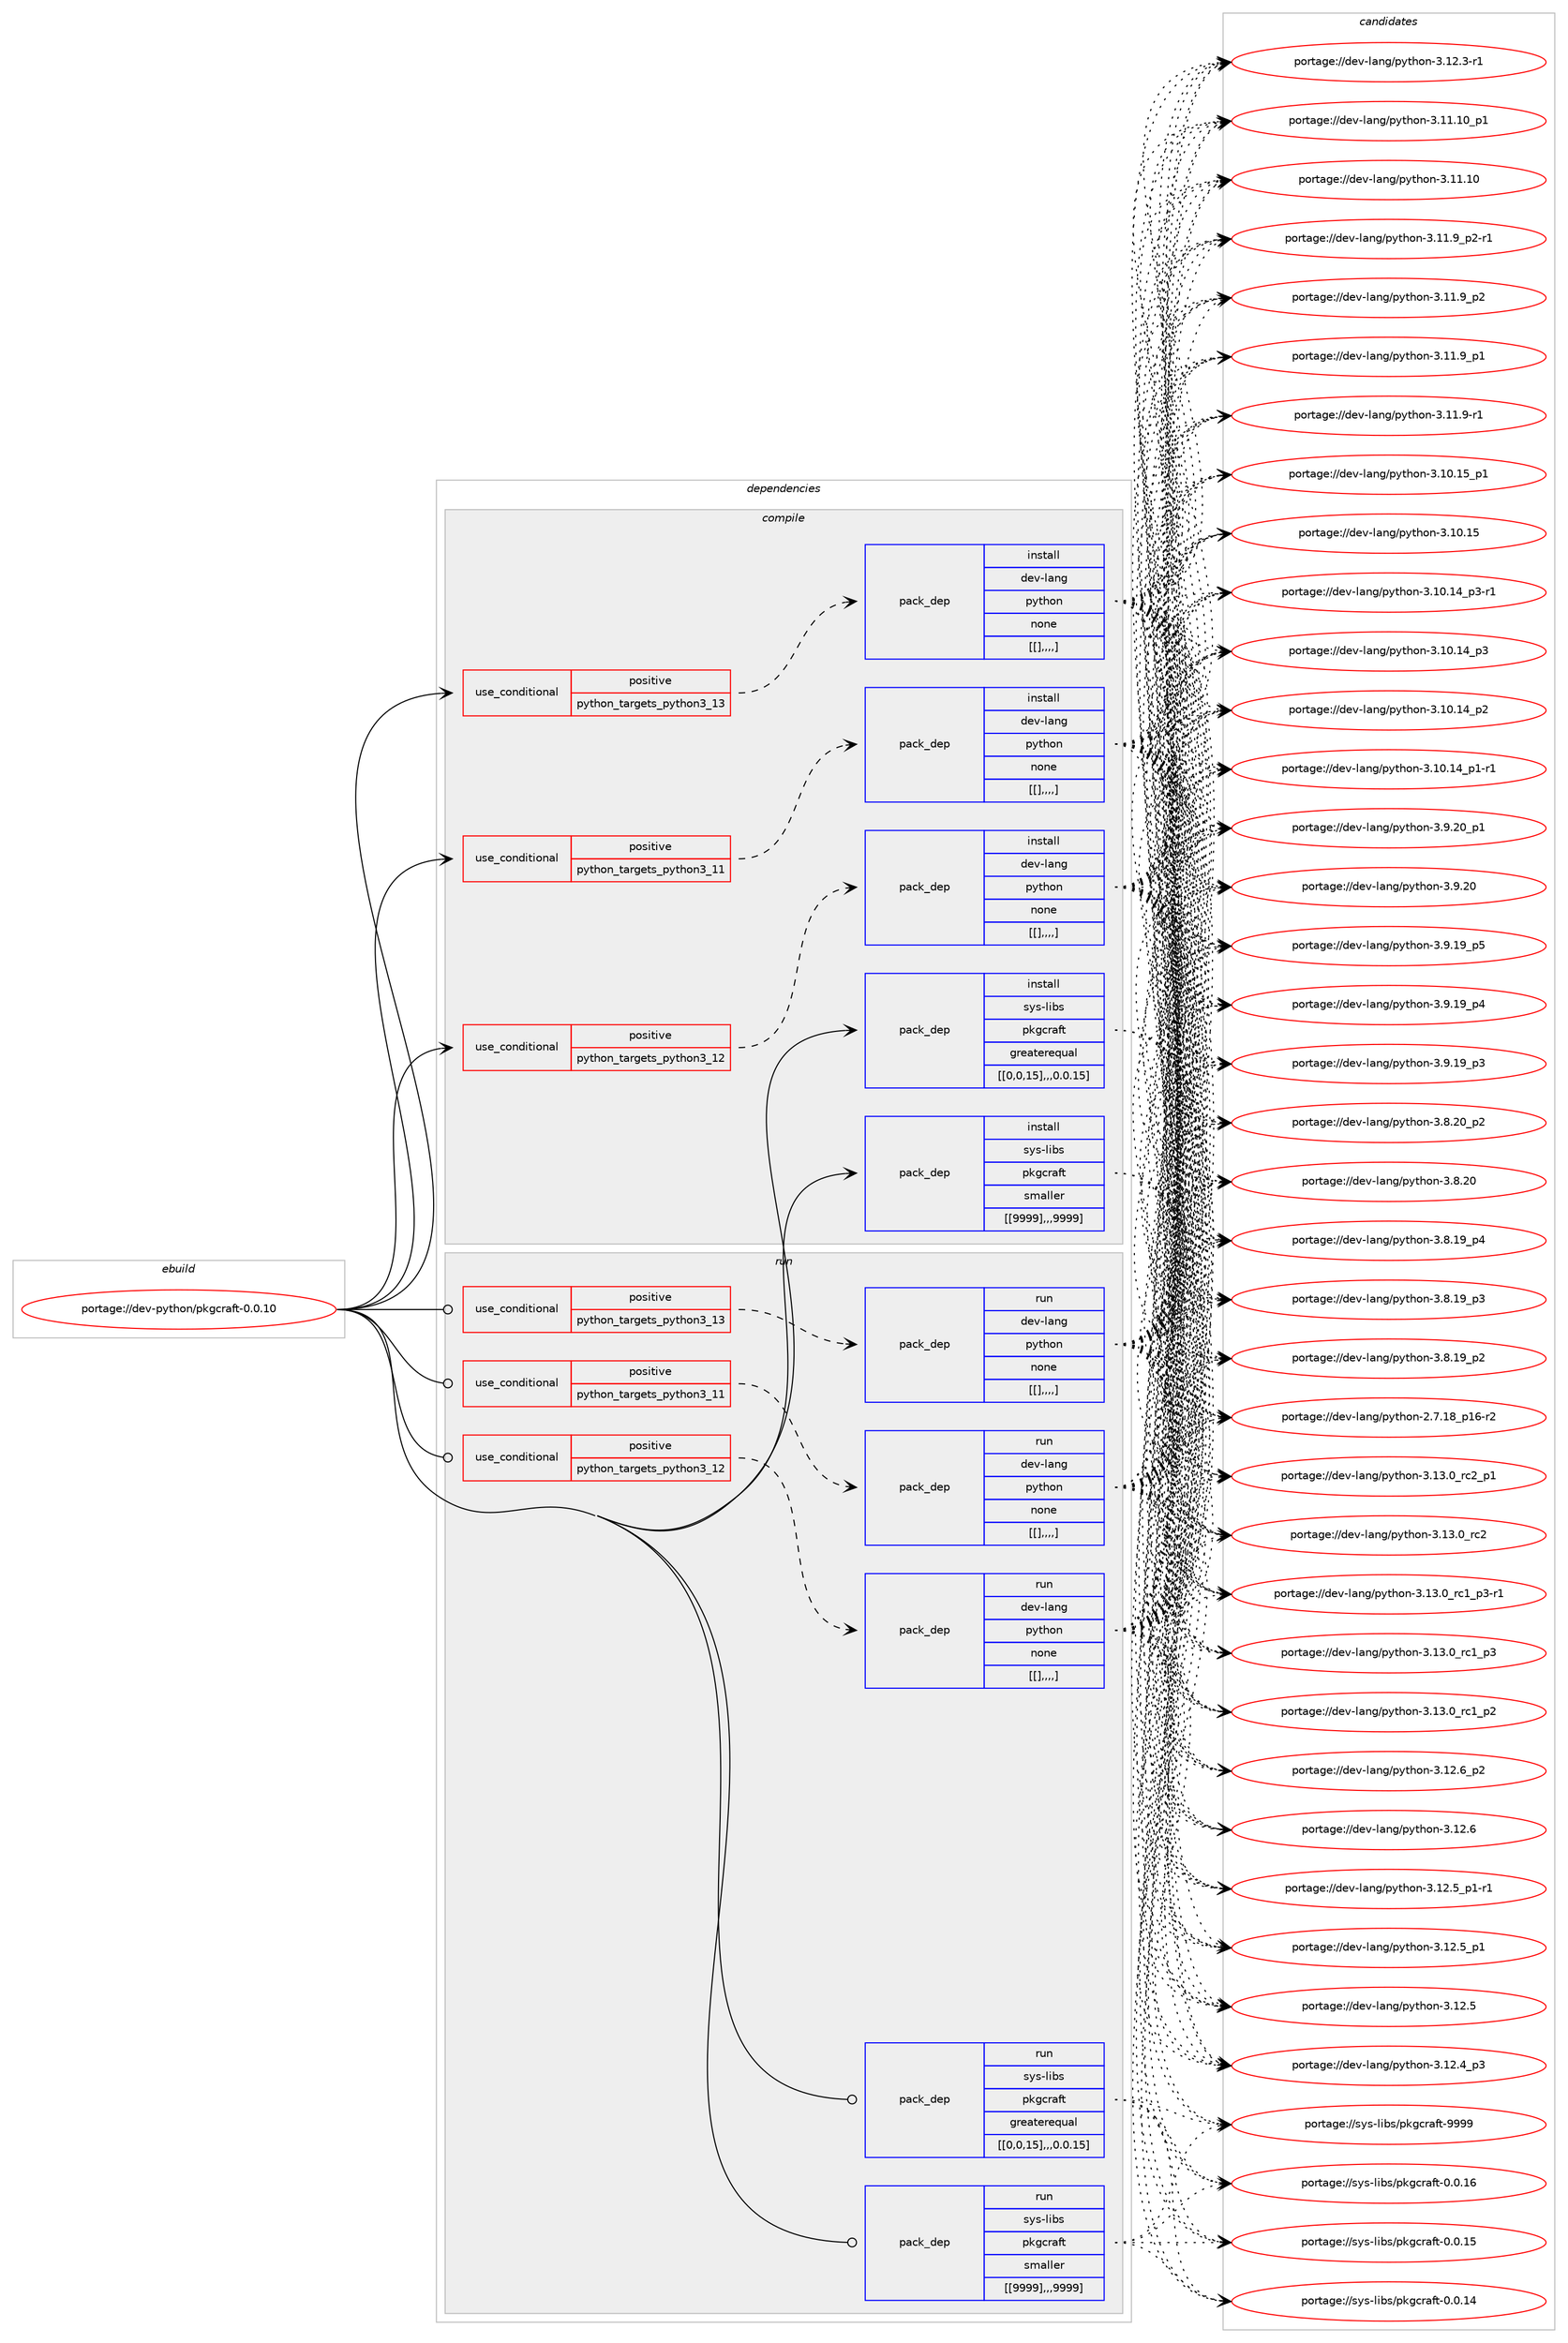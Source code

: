 digraph prolog {

# *************
# Graph options
# *************

newrank=true;
concentrate=true;
compound=true;
graph [rankdir=LR,fontname=Helvetica,fontsize=10,ranksep=1.5];#, ranksep=2.5, nodesep=0.2];
edge  [arrowhead=vee];
node  [fontname=Helvetica,fontsize=10];

# **********
# The ebuild
# **********

subgraph cluster_leftcol {
color=gray;
label=<<i>ebuild</i>>;
id [label="portage://dev-python/pkgcraft-0.0.10", color=red, width=4, href="../dev-python/pkgcraft-0.0.10.svg"];
}

# ****************
# The dependencies
# ****************

subgraph cluster_midcol {
color=gray;
label=<<i>dependencies</i>>;
subgraph cluster_compile {
fillcolor="#eeeeee";
style=filled;
label=<<i>compile</i>>;
subgraph cond37439 {
dependency156929 [label=<<TABLE BORDER="0" CELLBORDER="1" CELLSPACING="0" CELLPADDING="4"><TR><TD ROWSPAN="3" CELLPADDING="10">use_conditional</TD></TR><TR><TD>positive</TD></TR><TR><TD>python_targets_python3_11</TD></TR></TABLE>>, shape=none, color=red];
subgraph pack118273 {
dependency156930 [label=<<TABLE BORDER="0" CELLBORDER="1" CELLSPACING="0" CELLPADDING="4" WIDTH="220"><TR><TD ROWSPAN="6" CELLPADDING="30">pack_dep</TD></TR><TR><TD WIDTH="110">install</TD></TR><TR><TD>dev-lang</TD></TR><TR><TD>python</TD></TR><TR><TD>none</TD></TR><TR><TD>[[],,,,]</TD></TR></TABLE>>, shape=none, color=blue];
}
dependency156929:e -> dependency156930:w [weight=20,style="dashed",arrowhead="vee"];
}
id:e -> dependency156929:w [weight=20,style="solid",arrowhead="vee"];
subgraph cond37440 {
dependency156931 [label=<<TABLE BORDER="0" CELLBORDER="1" CELLSPACING="0" CELLPADDING="4"><TR><TD ROWSPAN="3" CELLPADDING="10">use_conditional</TD></TR><TR><TD>positive</TD></TR><TR><TD>python_targets_python3_12</TD></TR></TABLE>>, shape=none, color=red];
subgraph pack118274 {
dependency156932 [label=<<TABLE BORDER="0" CELLBORDER="1" CELLSPACING="0" CELLPADDING="4" WIDTH="220"><TR><TD ROWSPAN="6" CELLPADDING="30">pack_dep</TD></TR><TR><TD WIDTH="110">install</TD></TR><TR><TD>dev-lang</TD></TR><TR><TD>python</TD></TR><TR><TD>none</TD></TR><TR><TD>[[],,,,]</TD></TR></TABLE>>, shape=none, color=blue];
}
dependency156931:e -> dependency156932:w [weight=20,style="dashed",arrowhead="vee"];
}
id:e -> dependency156931:w [weight=20,style="solid",arrowhead="vee"];
subgraph cond37441 {
dependency156933 [label=<<TABLE BORDER="0" CELLBORDER="1" CELLSPACING="0" CELLPADDING="4"><TR><TD ROWSPAN="3" CELLPADDING="10">use_conditional</TD></TR><TR><TD>positive</TD></TR><TR><TD>python_targets_python3_13</TD></TR></TABLE>>, shape=none, color=red];
subgraph pack118275 {
dependency156934 [label=<<TABLE BORDER="0" CELLBORDER="1" CELLSPACING="0" CELLPADDING="4" WIDTH="220"><TR><TD ROWSPAN="6" CELLPADDING="30">pack_dep</TD></TR><TR><TD WIDTH="110">install</TD></TR><TR><TD>dev-lang</TD></TR><TR><TD>python</TD></TR><TR><TD>none</TD></TR><TR><TD>[[],,,,]</TD></TR></TABLE>>, shape=none, color=blue];
}
dependency156933:e -> dependency156934:w [weight=20,style="dashed",arrowhead="vee"];
}
id:e -> dependency156933:w [weight=20,style="solid",arrowhead="vee"];
subgraph pack118276 {
dependency156935 [label=<<TABLE BORDER="0" CELLBORDER="1" CELLSPACING="0" CELLPADDING="4" WIDTH="220"><TR><TD ROWSPAN="6" CELLPADDING="30">pack_dep</TD></TR><TR><TD WIDTH="110">install</TD></TR><TR><TD>sys-libs</TD></TR><TR><TD>pkgcraft</TD></TR><TR><TD>greaterequal</TD></TR><TR><TD>[[0,0,15],,,0.0.15]</TD></TR></TABLE>>, shape=none, color=blue];
}
id:e -> dependency156935:w [weight=20,style="solid",arrowhead="vee"];
subgraph pack118277 {
dependency156936 [label=<<TABLE BORDER="0" CELLBORDER="1" CELLSPACING="0" CELLPADDING="4" WIDTH="220"><TR><TD ROWSPAN="6" CELLPADDING="30">pack_dep</TD></TR><TR><TD WIDTH="110">install</TD></TR><TR><TD>sys-libs</TD></TR><TR><TD>pkgcraft</TD></TR><TR><TD>smaller</TD></TR><TR><TD>[[9999],,,9999]</TD></TR></TABLE>>, shape=none, color=blue];
}
id:e -> dependency156936:w [weight=20,style="solid",arrowhead="vee"];
}
subgraph cluster_compileandrun {
fillcolor="#eeeeee";
style=filled;
label=<<i>compile and run</i>>;
}
subgraph cluster_run {
fillcolor="#eeeeee";
style=filled;
label=<<i>run</i>>;
subgraph cond37442 {
dependency156937 [label=<<TABLE BORDER="0" CELLBORDER="1" CELLSPACING="0" CELLPADDING="4"><TR><TD ROWSPAN="3" CELLPADDING="10">use_conditional</TD></TR><TR><TD>positive</TD></TR><TR><TD>python_targets_python3_11</TD></TR></TABLE>>, shape=none, color=red];
subgraph pack118278 {
dependency156938 [label=<<TABLE BORDER="0" CELLBORDER="1" CELLSPACING="0" CELLPADDING="4" WIDTH="220"><TR><TD ROWSPAN="6" CELLPADDING="30">pack_dep</TD></TR><TR><TD WIDTH="110">run</TD></TR><TR><TD>dev-lang</TD></TR><TR><TD>python</TD></TR><TR><TD>none</TD></TR><TR><TD>[[],,,,]</TD></TR></TABLE>>, shape=none, color=blue];
}
dependency156937:e -> dependency156938:w [weight=20,style="dashed",arrowhead="vee"];
}
id:e -> dependency156937:w [weight=20,style="solid",arrowhead="odot"];
subgraph cond37443 {
dependency156939 [label=<<TABLE BORDER="0" CELLBORDER="1" CELLSPACING="0" CELLPADDING="4"><TR><TD ROWSPAN="3" CELLPADDING="10">use_conditional</TD></TR><TR><TD>positive</TD></TR><TR><TD>python_targets_python3_12</TD></TR></TABLE>>, shape=none, color=red];
subgraph pack118279 {
dependency156940 [label=<<TABLE BORDER="0" CELLBORDER="1" CELLSPACING="0" CELLPADDING="4" WIDTH="220"><TR><TD ROWSPAN="6" CELLPADDING="30">pack_dep</TD></TR><TR><TD WIDTH="110">run</TD></TR><TR><TD>dev-lang</TD></TR><TR><TD>python</TD></TR><TR><TD>none</TD></TR><TR><TD>[[],,,,]</TD></TR></TABLE>>, shape=none, color=blue];
}
dependency156939:e -> dependency156940:w [weight=20,style="dashed",arrowhead="vee"];
}
id:e -> dependency156939:w [weight=20,style="solid",arrowhead="odot"];
subgraph cond37444 {
dependency156941 [label=<<TABLE BORDER="0" CELLBORDER="1" CELLSPACING="0" CELLPADDING="4"><TR><TD ROWSPAN="3" CELLPADDING="10">use_conditional</TD></TR><TR><TD>positive</TD></TR><TR><TD>python_targets_python3_13</TD></TR></TABLE>>, shape=none, color=red];
subgraph pack118280 {
dependency156942 [label=<<TABLE BORDER="0" CELLBORDER="1" CELLSPACING="0" CELLPADDING="4" WIDTH="220"><TR><TD ROWSPAN="6" CELLPADDING="30">pack_dep</TD></TR><TR><TD WIDTH="110">run</TD></TR><TR><TD>dev-lang</TD></TR><TR><TD>python</TD></TR><TR><TD>none</TD></TR><TR><TD>[[],,,,]</TD></TR></TABLE>>, shape=none, color=blue];
}
dependency156941:e -> dependency156942:w [weight=20,style="dashed",arrowhead="vee"];
}
id:e -> dependency156941:w [weight=20,style="solid",arrowhead="odot"];
subgraph pack118281 {
dependency156943 [label=<<TABLE BORDER="0" CELLBORDER="1" CELLSPACING="0" CELLPADDING="4" WIDTH="220"><TR><TD ROWSPAN="6" CELLPADDING="30">pack_dep</TD></TR><TR><TD WIDTH="110">run</TD></TR><TR><TD>sys-libs</TD></TR><TR><TD>pkgcraft</TD></TR><TR><TD>greaterequal</TD></TR><TR><TD>[[0,0,15],,,0.0.15]</TD></TR></TABLE>>, shape=none, color=blue];
}
id:e -> dependency156943:w [weight=20,style="solid",arrowhead="odot"];
subgraph pack118282 {
dependency156944 [label=<<TABLE BORDER="0" CELLBORDER="1" CELLSPACING="0" CELLPADDING="4" WIDTH="220"><TR><TD ROWSPAN="6" CELLPADDING="30">pack_dep</TD></TR><TR><TD WIDTH="110">run</TD></TR><TR><TD>sys-libs</TD></TR><TR><TD>pkgcraft</TD></TR><TR><TD>smaller</TD></TR><TR><TD>[[9999],,,9999]</TD></TR></TABLE>>, shape=none, color=blue];
}
id:e -> dependency156944:w [weight=20,style="solid",arrowhead="odot"];
}
}

# **************
# The candidates
# **************

subgraph cluster_choices {
rank=same;
color=gray;
label=<<i>candidates</i>>;

subgraph choice118273 {
color=black;
nodesep=1;
choice100101118451089711010347112121116104111110455146495146489511499509511249 [label="portage://dev-lang/python-3.13.0_rc2_p1", color=red, width=4,href="../dev-lang/python-3.13.0_rc2_p1.svg"];
choice10010111845108971101034711212111610411111045514649514648951149950 [label="portage://dev-lang/python-3.13.0_rc2", color=red, width=4,href="../dev-lang/python-3.13.0_rc2.svg"];
choice1001011184510897110103471121211161041111104551464951464895114994995112514511449 [label="portage://dev-lang/python-3.13.0_rc1_p3-r1", color=red, width=4,href="../dev-lang/python-3.13.0_rc1_p3-r1.svg"];
choice100101118451089711010347112121116104111110455146495146489511499499511251 [label="portage://dev-lang/python-3.13.0_rc1_p3", color=red, width=4,href="../dev-lang/python-3.13.0_rc1_p3.svg"];
choice100101118451089711010347112121116104111110455146495146489511499499511250 [label="portage://dev-lang/python-3.13.0_rc1_p2", color=red, width=4,href="../dev-lang/python-3.13.0_rc1_p2.svg"];
choice100101118451089711010347112121116104111110455146495046549511250 [label="portage://dev-lang/python-3.12.6_p2", color=red, width=4,href="../dev-lang/python-3.12.6_p2.svg"];
choice10010111845108971101034711212111610411111045514649504654 [label="portage://dev-lang/python-3.12.6", color=red, width=4,href="../dev-lang/python-3.12.6.svg"];
choice1001011184510897110103471121211161041111104551464950465395112494511449 [label="portage://dev-lang/python-3.12.5_p1-r1", color=red, width=4,href="../dev-lang/python-3.12.5_p1-r1.svg"];
choice100101118451089711010347112121116104111110455146495046539511249 [label="portage://dev-lang/python-3.12.5_p1", color=red, width=4,href="../dev-lang/python-3.12.5_p1.svg"];
choice10010111845108971101034711212111610411111045514649504653 [label="portage://dev-lang/python-3.12.5", color=red, width=4,href="../dev-lang/python-3.12.5.svg"];
choice100101118451089711010347112121116104111110455146495046529511251 [label="portage://dev-lang/python-3.12.4_p3", color=red, width=4,href="../dev-lang/python-3.12.4_p3.svg"];
choice100101118451089711010347112121116104111110455146495046514511449 [label="portage://dev-lang/python-3.12.3-r1", color=red, width=4,href="../dev-lang/python-3.12.3-r1.svg"];
choice10010111845108971101034711212111610411111045514649494649489511249 [label="portage://dev-lang/python-3.11.10_p1", color=red, width=4,href="../dev-lang/python-3.11.10_p1.svg"];
choice1001011184510897110103471121211161041111104551464949464948 [label="portage://dev-lang/python-3.11.10", color=red, width=4,href="../dev-lang/python-3.11.10.svg"];
choice1001011184510897110103471121211161041111104551464949465795112504511449 [label="portage://dev-lang/python-3.11.9_p2-r1", color=red, width=4,href="../dev-lang/python-3.11.9_p2-r1.svg"];
choice100101118451089711010347112121116104111110455146494946579511250 [label="portage://dev-lang/python-3.11.9_p2", color=red, width=4,href="../dev-lang/python-3.11.9_p2.svg"];
choice100101118451089711010347112121116104111110455146494946579511249 [label="portage://dev-lang/python-3.11.9_p1", color=red, width=4,href="../dev-lang/python-3.11.9_p1.svg"];
choice100101118451089711010347112121116104111110455146494946574511449 [label="portage://dev-lang/python-3.11.9-r1", color=red, width=4,href="../dev-lang/python-3.11.9-r1.svg"];
choice10010111845108971101034711212111610411111045514649484649539511249 [label="portage://dev-lang/python-3.10.15_p1", color=red, width=4,href="../dev-lang/python-3.10.15_p1.svg"];
choice1001011184510897110103471121211161041111104551464948464953 [label="portage://dev-lang/python-3.10.15", color=red, width=4,href="../dev-lang/python-3.10.15.svg"];
choice100101118451089711010347112121116104111110455146494846495295112514511449 [label="portage://dev-lang/python-3.10.14_p3-r1", color=red, width=4,href="../dev-lang/python-3.10.14_p3-r1.svg"];
choice10010111845108971101034711212111610411111045514649484649529511251 [label="portage://dev-lang/python-3.10.14_p3", color=red, width=4,href="../dev-lang/python-3.10.14_p3.svg"];
choice10010111845108971101034711212111610411111045514649484649529511250 [label="portage://dev-lang/python-3.10.14_p2", color=red, width=4,href="../dev-lang/python-3.10.14_p2.svg"];
choice100101118451089711010347112121116104111110455146494846495295112494511449 [label="portage://dev-lang/python-3.10.14_p1-r1", color=red, width=4,href="../dev-lang/python-3.10.14_p1-r1.svg"];
choice100101118451089711010347112121116104111110455146574650489511249 [label="portage://dev-lang/python-3.9.20_p1", color=red, width=4,href="../dev-lang/python-3.9.20_p1.svg"];
choice10010111845108971101034711212111610411111045514657465048 [label="portage://dev-lang/python-3.9.20", color=red, width=4,href="../dev-lang/python-3.9.20.svg"];
choice100101118451089711010347112121116104111110455146574649579511253 [label="portage://dev-lang/python-3.9.19_p5", color=red, width=4,href="../dev-lang/python-3.9.19_p5.svg"];
choice100101118451089711010347112121116104111110455146574649579511252 [label="portage://dev-lang/python-3.9.19_p4", color=red, width=4,href="../dev-lang/python-3.9.19_p4.svg"];
choice100101118451089711010347112121116104111110455146574649579511251 [label="portage://dev-lang/python-3.9.19_p3", color=red, width=4,href="../dev-lang/python-3.9.19_p3.svg"];
choice100101118451089711010347112121116104111110455146564650489511250 [label="portage://dev-lang/python-3.8.20_p2", color=red, width=4,href="../dev-lang/python-3.8.20_p2.svg"];
choice10010111845108971101034711212111610411111045514656465048 [label="portage://dev-lang/python-3.8.20", color=red, width=4,href="../dev-lang/python-3.8.20.svg"];
choice100101118451089711010347112121116104111110455146564649579511252 [label="portage://dev-lang/python-3.8.19_p4", color=red, width=4,href="../dev-lang/python-3.8.19_p4.svg"];
choice100101118451089711010347112121116104111110455146564649579511251 [label="portage://dev-lang/python-3.8.19_p3", color=red, width=4,href="../dev-lang/python-3.8.19_p3.svg"];
choice100101118451089711010347112121116104111110455146564649579511250 [label="portage://dev-lang/python-3.8.19_p2", color=red, width=4,href="../dev-lang/python-3.8.19_p2.svg"];
choice100101118451089711010347112121116104111110455046554649569511249544511450 [label="portage://dev-lang/python-2.7.18_p16-r2", color=red, width=4,href="../dev-lang/python-2.7.18_p16-r2.svg"];
dependency156930:e -> choice100101118451089711010347112121116104111110455146495146489511499509511249:w [style=dotted,weight="100"];
dependency156930:e -> choice10010111845108971101034711212111610411111045514649514648951149950:w [style=dotted,weight="100"];
dependency156930:e -> choice1001011184510897110103471121211161041111104551464951464895114994995112514511449:w [style=dotted,weight="100"];
dependency156930:e -> choice100101118451089711010347112121116104111110455146495146489511499499511251:w [style=dotted,weight="100"];
dependency156930:e -> choice100101118451089711010347112121116104111110455146495146489511499499511250:w [style=dotted,weight="100"];
dependency156930:e -> choice100101118451089711010347112121116104111110455146495046549511250:w [style=dotted,weight="100"];
dependency156930:e -> choice10010111845108971101034711212111610411111045514649504654:w [style=dotted,weight="100"];
dependency156930:e -> choice1001011184510897110103471121211161041111104551464950465395112494511449:w [style=dotted,weight="100"];
dependency156930:e -> choice100101118451089711010347112121116104111110455146495046539511249:w [style=dotted,weight="100"];
dependency156930:e -> choice10010111845108971101034711212111610411111045514649504653:w [style=dotted,weight="100"];
dependency156930:e -> choice100101118451089711010347112121116104111110455146495046529511251:w [style=dotted,weight="100"];
dependency156930:e -> choice100101118451089711010347112121116104111110455146495046514511449:w [style=dotted,weight="100"];
dependency156930:e -> choice10010111845108971101034711212111610411111045514649494649489511249:w [style=dotted,weight="100"];
dependency156930:e -> choice1001011184510897110103471121211161041111104551464949464948:w [style=dotted,weight="100"];
dependency156930:e -> choice1001011184510897110103471121211161041111104551464949465795112504511449:w [style=dotted,weight="100"];
dependency156930:e -> choice100101118451089711010347112121116104111110455146494946579511250:w [style=dotted,weight="100"];
dependency156930:e -> choice100101118451089711010347112121116104111110455146494946579511249:w [style=dotted,weight="100"];
dependency156930:e -> choice100101118451089711010347112121116104111110455146494946574511449:w [style=dotted,weight="100"];
dependency156930:e -> choice10010111845108971101034711212111610411111045514649484649539511249:w [style=dotted,weight="100"];
dependency156930:e -> choice1001011184510897110103471121211161041111104551464948464953:w [style=dotted,weight="100"];
dependency156930:e -> choice100101118451089711010347112121116104111110455146494846495295112514511449:w [style=dotted,weight="100"];
dependency156930:e -> choice10010111845108971101034711212111610411111045514649484649529511251:w [style=dotted,weight="100"];
dependency156930:e -> choice10010111845108971101034711212111610411111045514649484649529511250:w [style=dotted,weight="100"];
dependency156930:e -> choice100101118451089711010347112121116104111110455146494846495295112494511449:w [style=dotted,weight="100"];
dependency156930:e -> choice100101118451089711010347112121116104111110455146574650489511249:w [style=dotted,weight="100"];
dependency156930:e -> choice10010111845108971101034711212111610411111045514657465048:w [style=dotted,weight="100"];
dependency156930:e -> choice100101118451089711010347112121116104111110455146574649579511253:w [style=dotted,weight="100"];
dependency156930:e -> choice100101118451089711010347112121116104111110455146574649579511252:w [style=dotted,weight="100"];
dependency156930:e -> choice100101118451089711010347112121116104111110455146574649579511251:w [style=dotted,weight="100"];
dependency156930:e -> choice100101118451089711010347112121116104111110455146564650489511250:w [style=dotted,weight="100"];
dependency156930:e -> choice10010111845108971101034711212111610411111045514656465048:w [style=dotted,weight="100"];
dependency156930:e -> choice100101118451089711010347112121116104111110455146564649579511252:w [style=dotted,weight="100"];
dependency156930:e -> choice100101118451089711010347112121116104111110455146564649579511251:w [style=dotted,weight="100"];
dependency156930:e -> choice100101118451089711010347112121116104111110455146564649579511250:w [style=dotted,weight="100"];
dependency156930:e -> choice100101118451089711010347112121116104111110455046554649569511249544511450:w [style=dotted,weight="100"];
}
subgraph choice118274 {
color=black;
nodesep=1;
choice100101118451089711010347112121116104111110455146495146489511499509511249 [label="portage://dev-lang/python-3.13.0_rc2_p1", color=red, width=4,href="../dev-lang/python-3.13.0_rc2_p1.svg"];
choice10010111845108971101034711212111610411111045514649514648951149950 [label="portage://dev-lang/python-3.13.0_rc2", color=red, width=4,href="../dev-lang/python-3.13.0_rc2.svg"];
choice1001011184510897110103471121211161041111104551464951464895114994995112514511449 [label="portage://dev-lang/python-3.13.0_rc1_p3-r1", color=red, width=4,href="../dev-lang/python-3.13.0_rc1_p3-r1.svg"];
choice100101118451089711010347112121116104111110455146495146489511499499511251 [label="portage://dev-lang/python-3.13.0_rc1_p3", color=red, width=4,href="../dev-lang/python-3.13.0_rc1_p3.svg"];
choice100101118451089711010347112121116104111110455146495146489511499499511250 [label="portage://dev-lang/python-3.13.0_rc1_p2", color=red, width=4,href="../dev-lang/python-3.13.0_rc1_p2.svg"];
choice100101118451089711010347112121116104111110455146495046549511250 [label="portage://dev-lang/python-3.12.6_p2", color=red, width=4,href="../dev-lang/python-3.12.6_p2.svg"];
choice10010111845108971101034711212111610411111045514649504654 [label="portage://dev-lang/python-3.12.6", color=red, width=4,href="../dev-lang/python-3.12.6.svg"];
choice1001011184510897110103471121211161041111104551464950465395112494511449 [label="portage://dev-lang/python-3.12.5_p1-r1", color=red, width=4,href="../dev-lang/python-3.12.5_p1-r1.svg"];
choice100101118451089711010347112121116104111110455146495046539511249 [label="portage://dev-lang/python-3.12.5_p1", color=red, width=4,href="../dev-lang/python-3.12.5_p1.svg"];
choice10010111845108971101034711212111610411111045514649504653 [label="portage://dev-lang/python-3.12.5", color=red, width=4,href="../dev-lang/python-3.12.5.svg"];
choice100101118451089711010347112121116104111110455146495046529511251 [label="portage://dev-lang/python-3.12.4_p3", color=red, width=4,href="../dev-lang/python-3.12.4_p3.svg"];
choice100101118451089711010347112121116104111110455146495046514511449 [label="portage://dev-lang/python-3.12.3-r1", color=red, width=4,href="../dev-lang/python-3.12.3-r1.svg"];
choice10010111845108971101034711212111610411111045514649494649489511249 [label="portage://dev-lang/python-3.11.10_p1", color=red, width=4,href="../dev-lang/python-3.11.10_p1.svg"];
choice1001011184510897110103471121211161041111104551464949464948 [label="portage://dev-lang/python-3.11.10", color=red, width=4,href="../dev-lang/python-3.11.10.svg"];
choice1001011184510897110103471121211161041111104551464949465795112504511449 [label="portage://dev-lang/python-3.11.9_p2-r1", color=red, width=4,href="../dev-lang/python-3.11.9_p2-r1.svg"];
choice100101118451089711010347112121116104111110455146494946579511250 [label="portage://dev-lang/python-3.11.9_p2", color=red, width=4,href="../dev-lang/python-3.11.9_p2.svg"];
choice100101118451089711010347112121116104111110455146494946579511249 [label="portage://dev-lang/python-3.11.9_p1", color=red, width=4,href="../dev-lang/python-3.11.9_p1.svg"];
choice100101118451089711010347112121116104111110455146494946574511449 [label="portage://dev-lang/python-3.11.9-r1", color=red, width=4,href="../dev-lang/python-3.11.9-r1.svg"];
choice10010111845108971101034711212111610411111045514649484649539511249 [label="portage://dev-lang/python-3.10.15_p1", color=red, width=4,href="../dev-lang/python-3.10.15_p1.svg"];
choice1001011184510897110103471121211161041111104551464948464953 [label="portage://dev-lang/python-3.10.15", color=red, width=4,href="../dev-lang/python-3.10.15.svg"];
choice100101118451089711010347112121116104111110455146494846495295112514511449 [label="portage://dev-lang/python-3.10.14_p3-r1", color=red, width=4,href="../dev-lang/python-3.10.14_p3-r1.svg"];
choice10010111845108971101034711212111610411111045514649484649529511251 [label="portage://dev-lang/python-3.10.14_p3", color=red, width=4,href="../dev-lang/python-3.10.14_p3.svg"];
choice10010111845108971101034711212111610411111045514649484649529511250 [label="portage://dev-lang/python-3.10.14_p2", color=red, width=4,href="../dev-lang/python-3.10.14_p2.svg"];
choice100101118451089711010347112121116104111110455146494846495295112494511449 [label="portage://dev-lang/python-3.10.14_p1-r1", color=red, width=4,href="../dev-lang/python-3.10.14_p1-r1.svg"];
choice100101118451089711010347112121116104111110455146574650489511249 [label="portage://dev-lang/python-3.9.20_p1", color=red, width=4,href="../dev-lang/python-3.9.20_p1.svg"];
choice10010111845108971101034711212111610411111045514657465048 [label="portage://dev-lang/python-3.9.20", color=red, width=4,href="../dev-lang/python-3.9.20.svg"];
choice100101118451089711010347112121116104111110455146574649579511253 [label="portage://dev-lang/python-3.9.19_p5", color=red, width=4,href="../dev-lang/python-3.9.19_p5.svg"];
choice100101118451089711010347112121116104111110455146574649579511252 [label="portage://dev-lang/python-3.9.19_p4", color=red, width=4,href="../dev-lang/python-3.9.19_p4.svg"];
choice100101118451089711010347112121116104111110455146574649579511251 [label="portage://dev-lang/python-3.9.19_p3", color=red, width=4,href="../dev-lang/python-3.9.19_p3.svg"];
choice100101118451089711010347112121116104111110455146564650489511250 [label="portage://dev-lang/python-3.8.20_p2", color=red, width=4,href="../dev-lang/python-3.8.20_p2.svg"];
choice10010111845108971101034711212111610411111045514656465048 [label="portage://dev-lang/python-3.8.20", color=red, width=4,href="../dev-lang/python-3.8.20.svg"];
choice100101118451089711010347112121116104111110455146564649579511252 [label="portage://dev-lang/python-3.8.19_p4", color=red, width=4,href="../dev-lang/python-3.8.19_p4.svg"];
choice100101118451089711010347112121116104111110455146564649579511251 [label="portage://dev-lang/python-3.8.19_p3", color=red, width=4,href="../dev-lang/python-3.8.19_p3.svg"];
choice100101118451089711010347112121116104111110455146564649579511250 [label="portage://dev-lang/python-3.8.19_p2", color=red, width=4,href="../dev-lang/python-3.8.19_p2.svg"];
choice100101118451089711010347112121116104111110455046554649569511249544511450 [label="portage://dev-lang/python-2.7.18_p16-r2", color=red, width=4,href="../dev-lang/python-2.7.18_p16-r2.svg"];
dependency156932:e -> choice100101118451089711010347112121116104111110455146495146489511499509511249:w [style=dotted,weight="100"];
dependency156932:e -> choice10010111845108971101034711212111610411111045514649514648951149950:w [style=dotted,weight="100"];
dependency156932:e -> choice1001011184510897110103471121211161041111104551464951464895114994995112514511449:w [style=dotted,weight="100"];
dependency156932:e -> choice100101118451089711010347112121116104111110455146495146489511499499511251:w [style=dotted,weight="100"];
dependency156932:e -> choice100101118451089711010347112121116104111110455146495146489511499499511250:w [style=dotted,weight="100"];
dependency156932:e -> choice100101118451089711010347112121116104111110455146495046549511250:w [style=dotted,weight="100"];
dependency156932:e -> choice10010111845108971101034711212111610411111045514649504654:w [style=dotted,weight="100"];
dependency156932:e -> choice1001011184510897110103471121211161041111104551464950465395112494511449:w [style=dotted,weight="100"];
dependency156932:e -> choice100101118451089711010347112121116104111110455146495046539511249:w [style=dotted,weight="100"];
dependency156932:e -> choice10010111845108971101034711212111610411111045514649504653:w [style=dotted,weight="100"];
dependency156932:e -> choice100101118451089711010347112121116104111110455146495046529511251:w [style=dotted,weight="100"];
dependency156932:e -> choice100101118451089711010347112121116104111110455146495046514511449:w [style=dotted,weight="100"];
dependency156932:e -> choice10010111845108971101034711212111610411111045514649494649489511249:w [style=dotted,weight="100"];
dependency156932:e -> choice1001011184510897110103471121211161041111104551464949464948:w [style=dotted,weight="100"];
dependency156932:e -> choice1001011184510897110103471121211161041111104551464949465795112504511449:w [style=dotted,weight="100"];
dependency156932:e -> choice100101118451089711010347112121116104111110455146494946579511250:w [style=dotted,weight="100"];
dependency156932:e -> choice100101118451089711010347112121116104111110455146494946579511249:w [style=dotted,weight="100"];
dependency156932:e -> choice100101118451089711010347112121116104111110455146494946574511449:w [style=dotted,weight="100"];
dependency156932:e -> choice10010111845108971101034711212111610411111045514649484649539511249:w [style=dotted,weight="100"];
dependency156932:e -> choice1001011184510897110103471121211161041111104551464948464953:w [style=dotted,weight="100"];
dependency156932:e -> choice100101118451089711010347112121116104111110455146494846495295112514511449:w [style=dotted,weight="100"];
dependency156932:e -> choice10010111845108971101034711212111610411111045514649484649529511251:w [style=dotted,weight="100"];
dependency156932:e -> choice10010111845108971101034711212111610411111045514649484649529511250:w [style=dotted,weight="100"];
dependency156932:e -> choice100101118451089711010347112121116104111110455146494846495295112494511449:w [style=dotted,weight="100"];
dependency156932:e -> choice100101118451089711010347112121116104111110455146574650489511249:w [style=dotted,weight="100"];
dependency156932:e -> choice10010111845108971101034711212111610411111045514657465048:w [style=dotted,weight="100"];
dependency156932:e -> choice100101118451089711010347112121116104111110455146574649579511253:w [style=dotted,weight="100"];
dependency156932:e -> choice100101118451089711010347112121116104111110455146574649579511252:w [style=dotted,weight="100"];
dependency156932:e -> choice100101118451089711010347112121116104111110455146574649579511251:w [style=dotted,weight="100"];
dependency156932:e -> choice100101118451089711010347112121116104111110455146564650489511250:w [style=dotted,weight="100"];
dependency156932:e -> choice10010111845108971101034711212111610411111045514656465048:w [style=dotted,weight="100"];
dependency156932:e -> choice100101118451089711010347112121116104111110455146564649579511252:w [style=dotted,weight="100"];
dependency156932:e -> choice100101118451089711010347112121116104111110455146564649579511251:w [style=dotted,weight="100"];
dependency156932:e -> choice100101118451089711010347112121116104111110455146564649579511250:w [style=dotted,weight="100"];
dependency156932:e -> choice100101118451089711010347112121116104111110455046554649569511249544511450:w [style=dotted,weight="100"];
}
subgraph choice118275 {
color=black;
nodesep=1;
choice100101118451089711010347112121116104111110455146495146489511499509511249 [label="portage://dev-lang/python-3.13.0_rc2_p1", color=red, width=4,href="../dev-lang/python-3.13.0_rc2_p1.svg"];
choice10010111845108971101034711212111610411111045514649514648951149950 [label="portage://dev-lang/python-3.13.0_rc2", color=red, width=4,href="../dev-lang/python-3.13.0_rc2.svg"];
choice1001011184510897110103471121211161041111104551464951464895114994995112514511449 [label="portage://dev-lang/python-3.13.0_rc1_p3-r1", color=red, width=4,href="../dev-lang/python-3.13.0_rc1_p3-r1.svg"];
choice100101118451089711010347112121116104111110455146495146489511499499511251 [label="portage://dev-lang/python-3.13.0_rc1_p3", color=red, width=4,href="../dev-lang/python-3.13.0_rc1_p3.svg"];
choice100101118451089711010347112121116104111110455146495146489511499499511250 [label="portage://dev-lang/python-3.13.0_rc1_p2", color=red, width=4,href="../dev-lang/python-3.13.0_rc1_p2.svg"];
choice100101118451089711010347112121116104111110455146495046549511250 [label="portage://dev-lang/python-3.12.6_p2", color=red, width=4,href="../dev-lang/python-3.12.6_p2.svg"];
choice10010111845108971101034711212111610411111045514649504654 [label="portage://dev-lang/python-3.12.6", color=red, width=4,href="../dev-lang/python-3.12.6.svg"];
choice1001011184510897110103471121211161041111104551464950465395112494511449 [label="portage://dev-lang/python-3.12.5_p1-r1", color=red, width=4,href="../dev-lang/python-3.12.5_p1-r1.svg"];
choice100101118451089711010347112121116104111110455146495046539511249 [label="portage://dev-lang/python-3.12.5_p1", color=red, width=4,href="../dev-lang/python-3.12.5_p1.svg"];
choice10010111845108971101034711212111610411111045514649504653 [label="portage://dev-lang/python-3.12.5", color=red, width=4,href="../dev-lang/python-3.12.5.svg"];
choice100101118451089711010347112121116104111110455146495046529511251 [label="portage://dev-lang/python-3.12.4_p3", color=red, width=4,href="../dev-lang/python-3.12.4_p3.svg"];
choice100101118451089711010347112121116104111110455146495046514511449 [label="portage://dev-lang/python-3.12.3-r1", color=red, width=4,href="../dev-lang/python-3.12.3-r1.svg"];
choice10010111845108971101034711212111610411111045514649494649489511249 [label="portage://dev-lang/python-3.11.10_p1", color=red, width=4,href="../dev-lang/python-3.11.10_p1.svg"];
choice1001011184510897110103471121211161041111104551464949464948 [label="portage://dev-lang/python-3.11.10", color=red, width=4,href="../dev-lang/python-3.11.10.svg"];
choice1001011184510897110103471121211161041111104551464949465795112504511449 [label="portage://dev-lang/python-3.11.9_p2-r1", color=red, width=4,href="../dev-lang/python-3.11.9_p2-r1.svg"];
choice100101118451089711010347112121116104111110455146494946579511250 [label="portage://dev-lang/python-3.11.9_p2", color=red, width=4,href="../dev-lang/python-3.11.9_p2.svg"];
choice100101118451089711010347112121116104111110455146494946579511249 [label="portage://dev-lang/python-3.11.9_p1", color=red, width=4,href="../dev-lang/python-3.11.9_p1.svg"];
choice100101118451089711010347112121116104111110455146494946574511449 [label="portage://dev-lang/python-3.11.9-r1", color=red, width=4,href="../dev-lang/python-3.11.9-r1.svg"];
choice10010111845108971101034711212111610411111045514649484649539511249 [label="portage://dev-lang/python-3.10.15_p1", color=red, width=4,href="../dev-lang/python-3.10.15_p1.svg"];
choice1001011184510897110103471121211161041111104551464948464953 [label="portage://dev-lang/python-3.10.15", color=red, width=4,href="../dev-lang/python-3.10.15.svg"];
choice100101118451089711010347112121116104111110455146494846495295112514511449 [label="portage://dev-lang/python-3.10.14_p3-r1", color=red, width=4,href="../dev-lang/python-3.10.14_p3-r1.svg"];
choice10010111845108971101034711212111610411111045514649484649529511251 [label="portage://dev-lang/python-3.10.14_p3", color=red, width=4,href="../dev-lang/python-3.10.14_p3.svg"];
choice10010111845108971101034711212111610411111045514649484649529511250 [label="portage://dev-lang/python-3.10.14_p2", color=red, width=4,href="../dev-lang/python-3.10.14_p2.svg"];
choice100101118451089711010347112121116104111110455146494846495295112494511449 [label="portage://dev-lang/python-3.10.14_p1-r1", color=red, width=4,href="../dev-lang/python-3.10.14_p1-r1.svg"];
choice100101118451089711010347112121116104111110455146574650489511249 [label="portage://dev-lang/python-3.9.20_p1", color=red, width=4,href="../dev-lang/python-3.9.20_p1.svg"];
choice10010111845108971101034711212111610411111045514657465048 [label="portage://dev-lang/python-3.9.20", color=red, width=4,href="../dev-lang/python-3.9.20.svg"];
choice100101118451089711010347112121116104111110455146574649579511253 [label="portage://dev-lang/python-3.9.19_p5", color=red, width=4,href="../dev-lang/python-3.9.19_p5.svg"];
choice100101118451089711010347112121116104111110455146574649579511252 [label="portage://dev-lang/python-3.9.19_p4", color=red, width=4,href="../dev-lang/python-3.9.19_p4.svg"];
choice100101118451089711010347112121116104111110455146574649579511251 [label="portage://dev-lang/python-3.9.19_p3", color=red, width=4,href="../dev-lang/python-3.9.19_p3.svg"];
choice100101118451089711010347112121116104111110455146564650489511250 [label="portage://dev-lang/python-3.8.20_p2", color=red, width=4,href="../dev-lang/python-3.8.20_p2.svg"];
choice10010111845108971101034711212111610411111045514656465048 [label="portage://dev-lang/python-3.8.20", color=red, width=4,href="../dev-lang/python-3.8.20.svg"];
choice100101118451089711010347112121116104111110455146564649579511252 [label="portage://dev-lang/python-3.8.19_p4", color=red, width=4,href="../dev-lang/python-3.8.19_p4.svg"];
choice100101118451089711010347112121116104111110455146564649579511251 [label="portage://dev-lang/python-3.8.19_p3", color=red, width=4,href="../dev-lang/python-3.8.19_p3.svg"];
choice100101118451089711010347112121116104111110455146564649579511250 [label="portage://dev-lang/python-3.8.19_p2", color=red, width=4,href="../dev-lang/python-3.8.19_p2.svg"];
choice100101118451089711010347112121116104111110455046554649569511249544511450 [label="portage://dev-lang/python-2.7.18_p16-r2", color=red, width=4,href="../dev-lang/python-2.7.18_p16-r2.svg"];
dependency156934:e -> choice100101118451089711010347112121116104111110455146495146489511499509511249:w [style=dotted,weight="100"];
dependency156934:e -> choice10010111845108971101034711212111610411111045514649514648951149950:w [style=dotted,weight="100"];
dependency156934:e -> choice1001011184510897110103471121211161041111104551464951464895114994995112514511449:w [style=dotted,weight="100"];
dependency156934:e -> choice100101118451089711010347112121116104111110455146495146489511499499511251:w [style=dotted,weight="100"];
dependency156934:e -> choice100101118451089711010347112121116104111110455146495146489511499499511250:w [style=dotted,weight="100"];
dependency156934:e -> choice100101118451089711010347112121116104111110455146495046549511250:w [style=dotted,weight="100"];
dependency156934:e -> choice10010111845108971101034711212111610411111045514649504654:w [style=dotted,weight="100"];
dependency156934:e -> choice1001011184510897110103471121211161041111104551464950465395112494511449:w [style=dotted,weight="100"];
dependency156934:e -> choice100101118451089711010347112121116104111110455146495046539511249:w [style=dotted,weight="100"];
dependency156934:e -> choice10010111845108971101034711212111610411111045514649504653:w [style=dotted,weight="100"];
dependency156934:e -> choice100101118451089711010347112121116104111110455146495046529511251:w [style=dotted,weight="100"];
dependency156934:e -> choice100101118451089711010347112121116104111110455146495046514511449:w [style=dotted,weight="100"];
dependency156934:e -> choice10010111845108971101034711212111610411111045514649494649489511249:w [style=dotted,weight="100"];
dependency156934:e -> choice1001011184510897110103471121211161041111104551464949464948:w [style=dotted,weight="100"];
dependency156934:e -> choice1001011184510897110103471121211161041111104551464949465795112504511449:w [style=dotted,weight="100"];
dependency156934:e -> choice100101118451089711010347112121116104111110455146494946579511250:w [style=dotted,weight="100"];
dependency156934:e -> choice100101118451089711010347112121116104111110455146494946579511249:w [style=dotted,weight="100"];
dependency156934:e -> choice100101118451089711010347112121116104111110455146494946574511449:w [style=dotted,weight="100"];
dependency156934:e -> choice10010111845108971101034711212111610411111045514649484649539511249:w [style=dotted,weight="100"];
dependency156934:e -> choice1001011184510897110103471121211161041111104551464948464953:w [style=dotted,weight="100"];
dependency156934:e -> choice100101118451089711010347112121116104111110455146494846495295112514511449:w [style=dotted,weight="100"];
dependency156934:e -> choice10010111845108971101034711212111610411111045514649484649529511251:w [style=dotted,weight="100"];
dependency156934:e -> choice10010111845108971101034711212111610411111045514649484649529511250:w [style=dotted,weight="100"];
dependency156934:e -> choice100101118451089711010347112121116104111110455146494846495295112494511449:w [style=dotted,weight="100"];
dependency156934:e -> choice100101118451089711010347112121116104111110455146574650489511249:w [style=dotted,weight="100"];
dependency156934:e -> choice10010111845108971101034711212111610411111045514657465048:w [style=dotted,weight="100"];
dependency156934:e -> choice100101118451089711010347112121116104111110455146574649579511253:w [style=dotted,weight="100"];
dependency156934:e -> choice100101118451089711010347112121116104111110455146574649579511252:w [style=dotted,weight="100"];
dependency156934:e -> choice100101118451089711010347112121116104111110455146574649579511251:w [style=dotted,weight="100"];
dependency156934:e -> choice100101118451089711010347112121116104111110455146564650489511250:w [style=dotted,weight="100"];
dependency156934:e -> choice10010111845108971101034711212111610411111045514656465048:w [style=dotted,weight="100"];
dependency156934:e -> choice100101118451089711010347112121116104111110455146564649579511252:w [style=dotted,weight="100"];
dependency156934:e -> choice100101118451089711010347112121116104111110455146564649579511251:w [style=dotted,weight="100"];
dependency156934:e -> choice100101118451089711010347112121116104111110455146564649579511250:w [style=dotted,weight="100"];
dependency156934:e -> choice100101118451089711010347112121116104111110455046554649569511249544511450:w [style=dotted,weight="100"];
}
subgraph choice118276 {
color=black;
nodesep=1;
choice11512111545108105981154711210710399114971021164557575757 [label="portage://sys-libs/pkgcraft-9999", color=red, width=4,href="../sys-libs/pkgcraft-9999.svg"];
choice115121115451081059811547112107103991149710211645484648464954 [label="portage://sys-libs/pkgcraft-0.0.16", color=red, width=4,href="../sys-libs/pkgcraft-0.0.16.svg"];
choice115121115451081059811547112107103991149710211645484648464953 [label="portage://sys-libs/pkgcraft-0.0.15", color=red, width=4,href="../sys-libs/pkgcraft-0.0.15.svg"];
choice115121115451081059811547112107103991149710211645484648464952 [label="portage://sys-libs/pkgcraft-0.0.14", color=red, width=4,href="../sys-libs/pkgcraft-0.0.14.svg"];
dependency156935:e -> choice11512111545108105981154711210710399114971021164557575757:w [style=dotted,weight="100"];
dependency156935:e -> choice115121115451081059811547112107103991149710211645484648464954:w [style=dotted,weight="100"];
dependency156935:e -> choice115121115451081059811547112107103991149710211645484648464953:w [style=dotted,weight="100"];
dependency156935:e -> choice115121115451081059811547112107103991149710211645484648464952:w [style=dotted,weight="100"];
}
subgraph choice118277 {
color=black;
nodesep=1;
choice11512111545108105981154711210710399114971021164557575757 [label="portage://sys-libs/pkgcraft-9999", color=red, width=4,href="../sys-libs/pkgcraft-9999.svg"];
choice115121115451081059811547112107103991149710211645484648464954 [label="portage://sys-libs/pkgcraft-0.0.16", color=red, width=4,href="../sys-libs/pkgcraft-0.0.16.svg"];
choice115121115451081059811547112107103991149710211645484648464953 [label="portage://sys-libs/pkgcraft-0.0.15", color=red, width=4,href="../sys-libs/pkgcraft-0.0.15.svg"];
choice115121115451081059811547112107103991149710211645484648464952 [label="portage://sys-libs/pkgcraft-0.0.14", color=red, width=4,href="../sys-libs/pkgcraft-0.0.14.svg"];
dependency156936:e -> choice11512111545108105981154711210710399114971021164557575757:w [style=dotted,weight="100"];
dependency156936:e -> choice115121115451081059811547112107103991149710211645484648464954:w [style=dotted,weight="100"];
dependency156936:e -> choice115121115451081059811547112107103991149710211645484648464953:w [style=dotted,weight="100"];
dependency156936:e -> choice115121115451081059811547112107103991149710211645484648464952:w [style=dotted,weight="100"];
}
subgraph choice118278 {
color=black;
nodesep=1;
choice100101118451089711010347112121116104111110455146495146489511499509511249 [label="portage://dev-lang/python-3.13.0_rc2_p1", color=red, width=4,href="../dev-lang/python-3.13.0_rc2_p1.svg"];
choice10010111845108971101034711212111610411111045514649514648951149950 [label="portage://dev-lang/python-3.13.0_rc2", color=red, width=4,href="../dev-lang/python-3.13.0_rc2.svg"];
choice1001011184510897110103471121211161041111104551464951464895114994995112514511449 [label="portage://dev-lang/python-3.13.0_rc1_p3-r1", color=red, width=4,href="../dev-lang/python-3.13.0_rc1_p3-r1.svg"];
choice100101118451089711010347112121116104111110455146495146489511499499511251 [label="portage://dev-lang/python-3.13.0_rc1_p3", color=red, width=4,href="../dev-lang/python-3.13.0_rc1_p3.svg"];
choice100101118451089711010347112121116104111110455146495146489511499499511250 [label="portage://dev-lang/python-3.13.0_rc1_p2", color=red, width=4,href="../dev-lang/python-3.13.0_rc1_p2.svg"];
choice100101118451089711010347112121116104111110455146495046549511250 [label="portage://dev-lang/python-3.12.6_p2", color=red, width=4,href="../dev-lang/python-3.12.6_p2.svg"];
choice10010111845108971101034711212111610411111045514649504654 [label="portage://dev-lang/python-3.12.6", color=red, width=4,href="../dev-lang/python-3.12.6.svg"];
choice1001011184510897110103471121211161041111104551464950465395112494511449 [label="portage://dev-lang/python-3.12.5_p1-r1", color=red, width=4,href="../dev-lang/python-3.12.5_p1-r1.svg"];
choice100101118451089711010347112121116104111110455146495046539511249 [label="portage://dev-lang/python-3.12.5_p1", color=red, width=4,href="../dev-lang/python-3.12.5_p1.svg"];
choice10010111845108971101034711212111610411111045514649504653 [label="portage://dev-lang/python-3.12.5", color=red, width=4,href="../dev-lang/python-3.12.5.svg"];
choice100101118451089711010347112121116104111110455146495046529511251 [label="portage://dev-lang/python-3.12.4_p3", color=red, width=4,href="../dev-lang/python-3.12.4_p3.svg"];
choice100101118451089711010347112121116104111110455146495046514511449 [label="portage://dev-lang/python-3.12.3-r1", color=red, width=4,href="../dev-lang/python-3.12.3-r1.svg"];
choice10010111845108971101034711212111610411111045514649494649489511249 [label="portage://dev-lang/python-3.11.10_p1", color=red, width=4,href="../dev-lang/python-3.11.10_p1.svg"];
choice1001011184510897110103471121211161041111104551464949464948 [label="portage://dev-lang/python-3.11.10", color=red, width=4,href="../dev-lang/python-3.11.10.svg"];
choice1001011184510897110103471121211161041111104551464949465795112504511449 [label="portage://dev-lang/python-3.11.9_p2-r1", color=red, width=4,href="../dev-lang/python-3.11.9_p2-r1.svg"];
choice100101118451089711010347112121116104111110455146494946579511250 [label="portage://dev-lang/python-3.11.9_p2", color=red, width=4,href="../dev-lang/python-3.11.9_p2.svg"];
choice100101118451089711010347112121116104111110455146494946579511249 [label="portage://dev-lang/python-3.11.9_p1", color=red, width=4,href="../dev-lang/python-3.11.9_p1.svg"];
choice100101118451089711010347112121116104111110455146494946574511449 [label="portage://dev-lang/python-3.11.9-r1", color=red, width=4,href="../dev-lang/python-3.11.9-r1.svg"];
choice10010111845108971101034711212111610411111045514649484649539511249 [label="portage://dev-lang/python-3.10.15_p1", color=red, width=4,href="../dev-lang/python-3.10.15_p1.svg"];
choice1001011184510897110103471121211161041111104551464948464953 [label="portage://dev-lang/python-3.10.15", color=red, width=4,href="../dev-lang/python-3.10.15.svg"];
choice100101118451089711010347112121116104111110455146494846495295112514511449 [label="portage://dev-lang/python-3.10.14_p3-r1", color=red, width=4,href="../dev-lang/python-3.10.14_p3-r1.svg"];
choice10010111845108971101034711212111610411111045514649484649529511251 [label="portage://dev-lang/python-3.10.14_p3", color=red, width=4,href="../dev-lang/python-3.10.14_p3.svg"];
choice10010111845108971101034711212111610411111045514649484649529511250 [label="portage://dev-lang/python-3.10.14_p2", color=red, width=4,href="../dev-lang/python-3.10.14_p2.svg"];
choice100101118451089711010347112121116104111110455146494846495295112494511449 [label="portage://dev-lang/python-3.10.14_p1-r1", color=red, width=4,href="../dev-lang/python-3.10.14_p1-r1.svg"];
choice100101118451089711010347112121116104111110455146574650489511249 [label="portage://dev-lang/python-3.9.20_p1", color=red, width=4,href="../dev-lang/python-3.9.20_p1.svg"];
choice10010111845108971101034711212111610411111045514657465048 [label="portage://dev-lang/python-3.9.20", color=red, width=4,href="../dev-lang/python-3.9.20.svg"];
choice100101118451089711010347112121116104111110455146574649579511253 [label="portage://dev-lang/python-3.9.19_p5", color=red, width=4,href="../dev-lang/python-3.9.19_p5.svg"];
choice100101118451089711010347112121116104111110455146574649579511252 [label="portage://dev-lang/python-3.9.19_p4", color=red, width=4,href="../dev-lang/python-3.9.19_p4.svg"];
choice100101118451089711010347112121116104111110455146574649579511251 [label="portage://dev-lang/python-3.9.19_p3", color=red, width=4,href="../dev-lang/python-3.9.19_p3.svg"];
choice100101118451089711010347112121116104111110455146564650489511250 [label="portage://dev-lang/python-3.8.20_p2", color=red, width=4,href="../dev-lang/python-3.8.20_p2.svg"];
choice10010111845108971101034711212111610411111045514656465048 [label="portage://dev-lang/python-3.8.20", color=red, width=4,href="../dev-lang/python-3.8.20.svg"];
choice100101118451089711010347112121116104111110455146564649579511252 [label="portage://dev-lang/python-3.8.19_p4", color=red, width=4,href="../dev-lang/python-3.8.19_p4.svg"];
choice100101118451089711010347112121116104111110455146564649579511251 [label="portage://dev-lang/python-3.8.19_p3", color=red, width=4,href="../dev-lang/python-3.8.19_p3.svg"];
choice100101118451089711010347112121116104111110455146564649579511250 [label="portage://dev-lang/python-3.8.19_p2", color=red, width=4,href="../dev-lang/python-3.8.19_p2.svg"];
choice100101118451089711010347112121116104111110455046554649569511249544511450 [label="portage://dev-lang/python-2.7.18_p16-r2", color=red, width=4,href="../dev-lang/python-2.7.18_p16-r2.svg"];
dependency156938:e -> choice100101118451089711010347112121116104111110455146495146489511499509511249:w [style=dotted,weight="100"];
dependency156938:e -> choice10010111845108971101034711212111610411111045514649514648951149950:w [style=dotted,weight="100"];
dependency156938:e -> choice1001011184510897110103471121211161041111104551464951464895114994995112514511449:w [style=dotted,weight="100"];
dependency156938:e -> choice100101118451089711010347112121116104111110455146495146489511499499511251:w [style=dotted,weight="100"];
dependency156938:e -> choice100101118451089711010347112121116104111110455146495146489511499499511250:w [style=dotted,weight="100"];
dependency156938:e -> choice100101118451089711010347112121116104111110455146495046549511250:w [style=dotted,weight="100"];
dependency156938:e -> choice10010111845108971101034711212111610411111045514649504654:w [style=dotted,weight="100"];
dependency156938:e -> choice1001011184510897110103471121211161041111104551464950465395112494511449:w [style=dotted,weight="100"];
dependency156938:e -> choice100101118451089711010347112121116104111110455146495046539511249:w [style=dotted,weight="100"];
dependency156938:e -> choice10010111845108971101034711212111610411111045514649504653:w [style=dotted,weight="100"];
dependency156938:e -> choice100101118451089711010347112121116104111110455146495046529511251:w [style=dotted,weight="100"];
dependency156938:e -> choice100101118451089711010347112121116104111110455146495046514511449:w [style=dotted,weight="100"];
dependency156938:e -> choice10010111845108971101034711212111610411111045514649494649489511249:w [style=dotted,weight="100"];
dependency156938:e -> choice1001011184510897110103471121211161041111104551464949464948:w [style=dotted,weight="100"];
dependency156938:e -> choice1001011184510897110103471121211161041111104551464949465795112504511449:w [style=dotted,weight="100"];
dependency156938:e -> choice100101118451089711010347112121116104111110455146494946579511250:w [style=dotted,weight="100"];
dependency156938:e -> choice100101118451089711010347112121116104111110455146494946579511249:w [style=dotted,weight="100"];
dependency156938:e -> choice100101118451089711010347112121116104111110455146494946574511449:w [style=dotted,weight="100"];
dependency156938:e -> choice10010111845108971101034711212111610411111045514649484649539511249:w [style=dotted,weight="100"];
dependency156938:e -> choice1001011184510897110103471121211161041111104551464948464953:w [style=dotted,weight="100"];
dependency156938:e -> choice100101118451089711010347112121116104111110455146494846495295112514511449:w [style=dotted,weight="100"];
dependency156938:e -> choice10010111845108971101034711212111610411111045514649484649529511251:w [style=dotted,weight="100"];
dependency156938:e -> choice10010111845108971101034711212111610411111045514649484649529511250:w [style=dotted,weight="100"];
dependency156938:e -> choice100101118451089711010347112121116104111110455146494846495295112494511449:w [style=dotted,weight="100"];
dependency156938:e -> choice100101118451089711010347112121116104111110455146574650489511249:w [style=dotted,weight="100"];
dependency156938:e -> choice10010111845108971101034711212111610411111045514657465048:w [style=dotted,weight="100"];
dependency156938:e -> choice100101118451089711010347112121116104111110455146574649579511253:w [style=dotted,weight="100"];
dependency156938:e -> choice100101118451089711010347112121116104111110455146574649579511252:w [style=dotted,weight="100"];
dependency156938:e -> choice100101118451089711010347112121116104111110455146574649579511251:w [style=dotted,weight="100"];
dependency156938:e -> choice100101118451089711010347112121116104111110455146564650489511250:w [style=dotted,weight="100"];
dependency156938:e -> choice10010111845108971101034711212111610411111045514656465048:w [style=dotted,weight="100"];
dependency156938:e -> choice100101118451089711010347112121116104111110455146564649579511252:w [style=dotted,weight="100"];
dependency156938:e -> choice100101118451089711010347112121116104111110455146564649579511251:w [style=dotted,weight="100"];
dependency156938:e -> choice100101118451089711010347112121116104111110455146564649579511250:w [style=dotted,weight="100"];
dependency156938:e -> choice100101118451089711010347112121116104111110455046554649569511249544511450:w [style=dotted,weight="100"];
}
subgraph choice118279 {
color=black;
nodesep=1;
choice100101118451089711010347112121116104111110455146495146489511499509511249 [label="portage://dev-lang/python-3.13.0_rc2_p1", color=red, width=4,href="../dev-lang/python-3.13.0_rc2_p1.svg"];
choice10010111845108971101034711212111610411111045514649514648951149950 [label="portage://dev-lang/python-3.13.0_rc2", color=red, width=4,href="../dev-lang/python-3.13.0_rc2.svg"];
choice1001011184510897110103471121211161041111104551464951464895114994995112514511449 [label="portage://dev-lang/python-3.13.0_rc1_p3-r1", color=red, width=4,href="../dev-lang/python-3.13.0_rc1_p3-r1.svg"];
choice100101118451089711010347112121116104111110455146495146489511499499511251 [label="portage://dev-lang/python-3.13.0_rc1_p3", color=red, width=4,href="../dev-lang/python-3.13.0_rc1_p3.svg"];
choice100101118451089711010347112121116104111110455146495146489511499499511250 [label="portage://dev-lang/python-3.13.0_rc1_p2", color=red, width=4,href="../dev-lang/python-3.13.0_rc1_p2.svg"];
choice100101118451089711010347112121116104111110455146495046549511250 [label="portage://dev-lang/python-3.12.6_p2", color=red, width=4,href="../dev-lang/python-3.12.6_p2.svg"];
choice10010111845108971101034711212111610411111045514649504654 [label="portage://dev-lang/python-3.12.6", color=red, width=4,href="../dev-lang/python-3.12.6.svg"];
choice1001011184510897110103471121211161041111104551464950465395112494511449 [label="portage://dev-lang/python-3.12.5_p1-r1", color=red, width=4,href="../dev-lang/python-3.12.5_p1-r1.svg"];
choice100101118451089711010347112121116104111110455146495046539511249 [label="portage://dev-lang/python-3.12.5_p1", color=red, width=4,href="../dev-lang/python-3.12.5_p1.svg"];
choice10010111845108971101034711212111610411111045514649504653 [label="portage://dev-lang/python-3.12.5", color=red, width=4,href="../dev-lang/python-3.12.5.svg"];
choice100101118451089711010347112121116104111110455146495046529511251 [label="portage://dev-lang/python-3.12.4_p3", color=red, width=4,href="../dev-lang/python-3.12.4_p3.svg"];
choice100101118451089711010347112121116104111110455146495046514511449 [label="portage://dev-lang/python-3.12.3-r1", color=red, width=4,href="../dev-lang/python-3.12.3-r1.svg"];
choice10010111845108971101034711212111610411111045514649494649489511249 [label="portage://dev-lang/python-3.11.10_p1", color=red, width=4,href="../dev-lang/python-3.11.10_p1.svg"];
choice1001011184510897110103471121211161041111104551464949464948 [label="portage://dev-lang/python-3.11.10", color=red, width=4,href="../dev-lang/python-3.11.10.svg"];
choice1001011184510897110103471121211161041111104551464949465795112504511449 [label="portage://dev-lang/python-3.11.9_p2-r1", color=red, width=4,href="../dev-lang/python-3.11.9_p2-r1.svg"];
choice100101118451089711010347112121116104111110455146494946579511250 [label="portage://dev-lang/python-3.11.9_p2", color=red, width=4,href="../dev-lang/python-3.11.9_p2.svg"];
choice100101118451089711010347112121116104111110455146494946579511249 [label="portage://dev-lang/python-3.11.9_p1", color=red, width=4,href="../dev-lang/python-3.11.9_p1.svg"];
choice100101118451089711010347112121116104111110455146494946574511449 [label="portage://dev-lang/python-3.11.9-r1", color=red, width=4,href="../dev-lang/python-3.11.9-r1.svg"];
choice10010111845108971101034711212111610411111045514649484649539511249 [label="portage://dev-lang/python-3.10.15_p1", color=red, width=4,href="../dev-lang/python-3.10.15_p1.svg"];
choice1001011184510897110103471121211161041111104551464948464953 [label="portage://dev-lang/python-3.10.15", color=red, width=4,href="../dev-lang/python-3.10.15.svg"];
choice100101118451089711010347112121116104111110455146494846495295112514511449 [label="portage://dev-lang/python-3.10.14_p3-r1", color=red, width=4,href="../dev-lang/python-3.10.14_p3-r1.svg"];
choice10010111845108971101034711212111610411111045514649484649529511251 [label="portage://dev-lang/python-3.10.14_p3", color=red, width=4,href="../dev-lang/python-3.10.14_p3.svg"];
choice10010111845108971101034711212111610411111045514649484649529511250 [label="portage://dev-lang/python-3.10.14_p2", color=red, width=4,href="../dev-lang/python-3.10.14_p2.svg"];
choice100101118451089711010347112121116104111110455146494846495295112494511449 [label="portage://dev-lang/python-3.10.14_p1-r1", color=red, width=4,href="../dev-lang/python-3.10.14_p1-r1.svg"];
choice100101118451089711010347112121116104111110455146574650489511249 [label="portage://dev-lang/python-3.9.20_p1", color=red, width=4,href="../dev-lang/python-3.9.20_p1.svg"];
choice10010111845108971101034711212111610411111045514657465048 [label="portage://dev-lang/python-3.9.20", color=red, width=4,href="../dev-lang/python-3.9.20.svg"];
choice100101118451089711010347112121116104111110455146574649579511253 [label="portage://dev-lang/python-3.9.19_p5", color=red, width=4,href="../dev-lang/python-3.9.19_p5.svg"];
choice100101118451089711010347112121116104111110455146574649579511252 [label="portage://dev-lang/python-3.9.19_p4", color=red, width=4,href="../dev-lang/python-3.9.19_p4.svg"];
choice100101118451089711010347112121116104111110455146574649579511251 [label="portage://dev-lang/python-3.9.19_p3", color=red, width=4,href="../dev-lang/python-3.9.19_p3.svg"];
choice100101118451089711010347112121116104111110455146564650489511250 [label="portage://dev-lang/python-3.8.20_p2", color=red, width=4,href="../dev-lang/python-3.8.20_p2.svg"];
choice10010111845108971101034711212111610411111045514656465048 [label="portage://dev-lang/python-3.8.20", color=red, width=4,href="../dev-lang/python-3.8.20.svg"];
choice100101118451089711010347112121116104111110455146564649579511252 [label="portage://dev-lang/python-3.8.19_p4", color=red, width=4,href="../dev-lang/python-3.8.19_p4.svg"];
choice100101118451089711010347112121116104111110455146564649579511251 [label="portage://dev-lang/python-3.8.19_p3", color=red, width=4,href="../dev-lang/python-3.8.19_p3.svg"];
choice100101118451089711010347112121116104111110455146564649579511250 [label="portage://dev-lang/python-3.8.19_p2", color=red, width=4,href="../dev-lang/python-3.8.19_p2.svg"];
choice100101118451089711010347112121116104111110455046554649569511249544511450 [label="portage://dev-lang/python-2.7.18_p16-r2", color=red, width=4,href="../dev-lang/python-2.7.18_p16-r2.svg"];
dependency156940:e -> choice100101118451089711010347112121116104111110455146495146489511499509511249:w [style=dotted,weight="100"];
dependency156940:e -> choice10010111845108971101034711212111610411111045514649514648951149950:w [style=dotted,weight="100"];
dependency156940:e -> choice1001011184510897110103471121211161041111104551464951464895114994995112514511449:w [style=dotted,weight="100"];
dependency156940:e -> choice100101118451089711010347112121116104111110455146495146489511499499511251:w [style=dotted,weight="100"];
dependency156940:e -> choice100101118451089711010347112121116104111110455146495146489511499499511250:w [style=dotted,weight="100"];
dependency156940:e -> choice100101118451089711010347112121116104111110455146495046549511250:w [style=dotted,weight="100"];
dependency156940:e -> choice10010111845108971101034711212111610411111045514649504654:w [style=dotted,weight="100"];
dependency156940:e -> choice1001011184510897110103471121211161041111104551464950465395112494511449:w [style=dotted,weight="100"];
dependency156940:e -> choice100101118451089711010347112121116104111110455146495046539511249:w [style=dotted,weight="100"];
dependency156940:e -> choice10010111845108971101034711212111610411111045514649504653:w [style=dotted,weight="100"];
dependency156940:e -> choice100101118451089711010347112121116104111110455146495046529511251:w [style=dotted,weight="100"];
dependency156940:e -> choice100101118451089711010347112121116104111110455146495046514511449:w [style=dotted,weight="100"];
dependency156940:e -> choice10010111845108971101034711212111610411111045514649494649489511249:w [style=dotted,weight="100"];
dependency156940:e -> choice1001011184510897110103471121211161041111104551464949464948:w [style=dotted,weight="100"];
dependency156940:e -> choice1001011184510897110103471121211161041111104551464949465795112504511449:w [style=dotted,weight="100"];
dependency156940:e -> choice100101118451089711010347112121116104111110455146494946579511250:w [style=dotted,weight="100"];
dependency156940:e -> choice100101118451089711010347112121116104111110455146494946579511249:w [style=dotted,weight="100"];
dependency156940:e -> choice100101118451089711010347112121116104111110455146494946574511449:w [style=dotted,weight="100"];
dependency156940:e -> choice10010111845108971101034711212111610411111045514649484649539511249:w [style=dotted,weight="100"];
dependency156940:e -> choice1001011184510897110103471121211161041111104551464948464953:w [style=dotted,weight="100"];
dependency156940:e -> choice100101118451089711010347112121116104111110455146494846495295112514511449:w [style=dotted,weight="100"];
dependency156940:e -> choice10010111845108971101034711212111610411111045514649484649529511251:w [style=dotted,weight="100"];
dependency156940:e -> choice10010111845108971101034711212111610411111045514649484649529511250:w [style=dotted,weight="100"];
dependency156940:e -> choice100101118451089711010347112121116104111110455146494846495295112494511449:w [style=dotted,weight="100"];
dependency156940:e -> choice100101118451089711010347112121116104111110455146574650489511249:w [style=dotted,weight="100"];
dependency156940:e -> choice10010111845108971101034711212111610411111045514657465048:w [style=dotted,weight="100"];
dependency156940:e -> choice100101118451089711010347112121116104111110455146574649579511253:w [style=dotted,weight="100"];
dependency156940:e -> choice100101118451089711010347112121116104111110455146574649579511252:w [style=dotted,weight="100"];
dependency156940:e -> choice100101118451089711010347112121116104111110455146574649579511251:w [style=dotted,weight="100"];
dependency156940:e -> choice100101118451089711010347112121116104111110455146564650489511250:w [style=dotted,weight="100"];
dependency156940:e -> choice10010111845108971101034711212111610411111045514656465048:w [style=dotted,weight="100"];
dependency156940:e -> choice100101118451089711010347112121116104111110455146564649579511252:w [style=dotted,weight="100"];
dependency156940:e -> choice100101118451089711010347112121116104111110455146564649579511251:w [style=dotted,weight="100"];
dependency156940:e -> choice100101118451089711010347112121116104111110455146564649579511250:w [style=dotted,weight="100"];
dependency156940:e -> choice100101118451089711010347112121116104111110455046554649569511249544511450:w [style=dotted,weight="100"];
}
subgraph choice118280 {
color=black;
nodesep=1;
choice100101118451089711010347112121116104111110455146495146489511499509511249 [label="portage://dev-lang/python-3.13.0_rc2_p1", color=red, width=4,href="../dev-lang/python-3.13.0_rc2_p1.svg"];
choice10010111845108971101034711212111610411111045514649514648951149950 [label="portage://dev-lang/python-3.13.0_rc2", color=red, width=4,href="../dev-lang/python-3.13.0_rc2.svg"];
choice1001011184510897110103471121211161041111104551464951464895114994995112514511449 [label="portage://dev-lang/python-3.13.0_rc1_p3-r1", color=red, width=4,href="../dev-lang/python-3.13.0_rc1_p3-r1.svg"];
choice100101118451089711010347112121116104111110455146495146489511499499511251 [label="portage://dev-lang/python-3.13.0_rc1_p3", color=red, width=4,href="../dev-lang/python-3.13.0_rc1_p3.svg"];
choice100101118451089711010347112121116104111110455146495146489511499499511250 [label="portage://dev-lang/python-3.13.0_rc1_p2", color=red, width=4,href="../dev-lang/python-3.13.0_rc1_p2.svg"];
choice100101118451089711010347112121116104111110455146495046549511250 [label="portage://dev-lang/python-3.12.6_p2", color=red, width=4,href="../dev-lang/python-3.12.6_p2.svg"];
choice10010111845108971101034711212111610411111045514649504654 [label="portage://dev-lang/python-3.12.6", color=red, width=4,href="../dev-lang/python-3.12.6.svg"];
choice1001011184510897110103471121211161041111104551464950465395112494511449 [label="portage://dev-lang/python-3.12.5_p1-r1", color=red, width=4,href="../dev-lang/python-3.12.5_p1-r1.svg"];
choice100101118451089711010347112121116104111110455146495046539511249 [label="portage://dev-lang/python-3.12.5_p1", color=red, width=4,href="../dev-lang/python-3.12.5_p1.svg"];
choice10010111845108971101034711212111610411111045514649504653 [label="portage://dev-lang/python-3.12.5", color=red, width=4,href="../dev-lang/python-3.12.5.svg"];
choice100101118451089711010347112121116104111110455146495046529511251 [label="portage://dev-lang/python-3.12.4_p3", color=red, width=4,href="../dev-lang/python-3.12.4_p3.svg"];
choice100101118451089711010347112121116104111110455146495046514511449 [label="portage://dev-lang/python-3.12.3-r1", color=red, width=4,href="../dev-lang/python-3.12.3-r1.svg"];
choice10010111845108971101034711212111610411111045514649494649489511249 [label="portage://dev-lang/python-3.11.10_p1", color=red, width=4,href="../dev-lang/python-3.11.10_p1.svg"];
choice1001011184510897110103471121211161041111104551464949464948 [label="portage://dev-lang/python-3.11.10", color=red, width=4,href="../dev-lang/python-3.11.10.svg"];
choice1001011184510897110103471121211161041111104551464949465795112504511449 [label="portage://dev-lang/python-3.11.9_p2-r1", color=red, width=4,href="../dev-lang/python-3.11.9_p2-r1.svg"];
choice100101118451089711010347112121116104111110455146494946579511250 [label="portage://dev-lang/python-3.11.9_p2", color=red, width=4,href="../dev-lang/python-3.11.9_p2.svg"];
choice100101118451089711010347112121116104111110455146494946579511249 [label="portage://dev-lang/python-3.11.9_p1", color=red, width=4,href="../dev-lang/python-3.11.9_p1.svg"];
choice100101118451089711010347112121116104111110455146494946574511449 [label="portage://dev-lang/python-3.11.9-r1", color=red, width=4,href="../dev-lang/python-3.11.9-r1.svg"];
choice10010111845108971101034711212111610411111045514649484649539511249 [label="portage://dev-lang/python-3.10.15_p1", color=red, width=4,href="../dev-lang/python-3.10.15_p1.svg"];
choice1001011184510897110103471121211161041111104551464948464953 [label="portage://dev-lang/python-3.10.15", color=red, width=4,href="../dev-lang/python-3.10.15.svg"];
choice100101118451089711010347112121116104111110455146494846495295112514511449 [label="portage://dev-lang/python-3.10.14_p3-r1", color=red, width=4,href="../dev-lang/python-3.10.14_p3-r1.svg"];
choice10010111845108971101034711212111610411111045514649484649529511251 [label="portage://dev-lang/python-3.10.14_p3", color=red, width=4,href="../dev-lang/python-3.10.14_p3.svg"];
choice10010111845108971101034711212111610411111045514649484649529511250 [label="portage://dev-lang/python-3.10.14_p2", color=red, width=4,href="../dev-lang/python-3.10.14_p2.svg"];
choice100101118451089711010347112121116104111110455146494846495295112494511449 [label="portage://dev-lang/python-3.10.14_p1-r1", color=red, width=4,href="../dev-lang/python-3.10.14_p1-r1.svg"];
choice100101118451089711010347112121116104111110455146574650489511249 [label="portage://dev-lang/python-3.9.20_p1", color=red, width=4,href="../dev-lang/python-3.9.20_p1.svg"];
choice10010111845108971101034711212111610411111045514657465048 [label="portage://dev-lang/python-3.9.20", color=red, width=4,href="../dev-lang/python-3.9.20.svg"];
choice100101118451089711010347112121116104111110455146574649579511253 [label="portage://dev-lang/python-3.9.19_p5", color=red, width=4,href="../dev-lang/python-3.9.19_p5.svg"];
choice100101118451089711010347112121116104111110455146574649579511252 [label="portage://dev-lang/python-3.9.19_p4", color=red, width=4,href="../dev-lang/python-3.9.19_p4.svg"];
choice100101118451089711010347112121116104111110455146574649579511251 [label="portage://dev-lang/python-3.9.19_p3", color=red, width=4,href="../dev-lang/python-3.9.19_p3.svg"];
choice100101118451089711010347112121116104111110455146564650489511250 [label="portage://dev-lang/python-3.8.20_p2", color=red, width=4,href="../dev-lang/python-3.8.20_p2.svg"];
choice10010111845108971101034711212111610411111045514656465048 [label="portage://dev-lang/python-3.8.20", color=red, width=4,href="../dev-lang/python-3.8.20.svg"];
choice100101118451089711010347112121116104111110455146564649579511252 [label="portage://dev-lang/python-3.8.19_p4", color=red, width=4,href="../dev-lang/python-3.8.19_p4.svg"];
choice100101118451089711010347112121116104111110455146564649579511251 [label="portage://dev-lang/python-3.8.19_p3", color=red, width=4,href="../dev-lang/python-3.8.19_p3.svg"];
choice100101118451089711010347112121116104111110455146564649579511250 [label="portage://dev-lang/python-3.8.19_p2", color=red, width=4,href="../dev-lang/python-3.8.19_p2.svg"];
choice100101118451089711010347112121116104111110455046554649569511249544511450 [label="portage://dev-lang/python-2.7.18_p16-r2", color=red, width=4,href="../dev-lang/python-2.7.18_p16-r2.svg"];
dependency156942:e -> choice100101118451089711010347112121116104111110455146495146489511499509511249:w [style=dotted,weight="100"];
dependency156942:e -> choice10010111845108971101034711212111610411111045514649514648951149950:w [style=dotted,weight="100"];
dependency156942:e -> choice1001011184510897110103471121211161041111104551464951464895114994995112514511449:w [style=dotted,weight="100"];
dependency156942:e -> choice100101118451089711010347112121116104111110455146495146489511499499511251:w [style=dotted,weight="100"];
dependency156942:e -> choice100101118451089711010347112121116104111110455146495146489511499499511250:w [style=dotted,weight="100"];
dependency156942:e -> choice100101118451089711010347112121116104111110455146495046549511250:w [style=dotted,weight="100"];
dependency156942:e -> choice10010111845108971101034711212111610411111045514649504654:w [style=dotted,weight="100"];
dependency156942:e -> choice1001011184510897110103471121211161041111104551464950465395112494511449:w [style=dotted,weight="100"];
dependency156942:e -> choice100101118451089711010347112121116104111110455146495046539511249:w [style=dotted,weight="100"];
dependency156942:e -> choice10010111845108971101034711212111610411111045514649504653:w [style=dotted,weight="100"];
dependency156942:e -> choice100101118451089711010347112121116104111110455146495046529511251:w [style=dotted,weight="100"];
dependency156942:e -> choice100101118451089711010347112121116104111110455146495046514511449:w [style=dotted,weight="100"];
dependency156942:e -> choice10010111845108971101034711212111610411111045514649494649489511249:w [style=dotted,weight="100"];
dependency156942:e -> choice1001011184510897110103471121211161041111104551464949464948:w [style=dotted,weight="100"];
dependency156942:e -> choice1001011184510897110103471121211161041111104551464949465795112504511449:w [style=dotted,weight="100"];
dependency156942:e -> choice100101118451089711010347112121116104111110455146494946579511250:w [style=dotted,weight="100"];
dependency156942:e -> choice100101118451089711010347112121116104111110455146494946579511249:w [style=dotted,weight="100"];
dependency156942:e -> choice100101118451089711010347112121116104111110455146494946574511449:w [style=dotted,weight="100"];
dependency156942:e -> choice10010111845108971101034711212111610411111045514649484649539511249:w [style=dotted,weight="100"];
dependency156942:e -> choice1001011184510897110103471121211161041111104551464948464953:w [style=dotted,weight="100"];
dependency156942:e -> choice100101118451089711010347112121116104111110455146494846495295112514511449:w [style=dotted,weight="100"];
dependency156942:e -> choice10010111845108971101034711212111610411111045514649484649529511251:w [style=dotted,weight="100"];
dependency156942:e -> choice10010111845108971101034711212111610411111045514649484649529511250:w [style=dotted,weight="100"];
dependency156942:e -> choice100101118451089711010347112121116104111110455146494846495295112494511449:w [style=dotted,weight="100"];
dependency156942:e -> choice100101118451089711010347112121116104111110455146574650489511249:w [style=dotted,weight="100"];
dependency156942:e -> choice10010111845108971101034711212111610411111045514657465048:w [style=dotted,weight="100"];
dependency156942:e -> choice100101118451089711010347112121116104111110455146574649579511253:w [style=dotted,weight="100"];
dependency156942:e -> choice100101118451089711010347112121116104111110455146574649579511252:w [style=dotted,weight="100"];
dependency156942:e -> choice100101118451089711010347112121116104111110455146574649579511251:w [style=dotted,weight="100"];
dependency156942:e -> choice100101118451089711010347112121116104111110455146564650489511250:w [style=dotted,weight="100"];
dependency156942:e -> choice10010111845108971101034711212111610411111045514656465048:w [style=dotted,weight="100"];
dependency156942:e -> choice100101118451089711010347112121116104111110455146564649579511252:w [style=dotted,weight="100"];
dependency156942:e -> choice100101118451089711010347112121116104111110455146564649579511251:w [style=dotted,weight="100"];
dependency156942:e -> choice100101118451089711010347112121116104111110455146564649579511250:w [style=dotted,weight="100"];
dependency156942:e -> choice100101118451089711010347112121116104111110455046554649569511249544511450:w [style=dotted,weight="100"];
}
subgraph choice118281 {
color=black;
nodesep=1;
choice11512111545108105981154711210710399114971021164557575757 [label="portage://sys-libs/pkgcraft-9999", color=red, width=4,href="../sys-libs/pkgcraft-9999.svg"];
choice115121115451081059811547112107103991149710211645484648464954 [label="portage://sys-libs/pkgcraft-0.0.16", color=red, width=4,href="../sys-libs/pkgcraft-0.0.16.svg"];
choice115121115451081059811547112107103991149710211645484648464953 [label="portage://sys-libs/pkgcraft-0.0.15", color=red, width=4,href="../sys-libs/pkgcraft-0.0.15.svg"];
choice115121115451081059811547112107103991149710211645484648464952 [label="portage://sys-libs/pkgcraft-0.0.14", color=red, width=4,href="../sys-libs/pkgcraft-0.0.14.svg"];
dependency156943:e -> choice11512111545108105981154711210710399114971021164557575757:w [style=dotted,weight="100"];
dependency156943:e -> choice115121115451081059811547112107103991149710211645484648464954:w [style=dotted,weight="100"];
dependency156943:e -> choice115121115451081059811547112107103991149710211645484648464953:w [style=dotted,weight="100"];
dependency156943:e -> choice115121115451081059811547112107103991149710211645484648464952:w [style=dotted,weight="100"];
}
subgraph choice118282 {
color=black;
nodesep=1;
choice11512111545108105981154711210710399114971021164557575757 [label="portage://sys-libs/pkgcraft-9999", color=red, width=4,href="../sys-libs/pkgcraft-9999.svg"];
choice115121115451081059811547112107103991149710211645484648464954 [label="portage://sys-libs/pkgcraft-0.0.16", color=red, width=4,href="../sys-libs/pkgcraft-0.0.16.svg"];
choice115121115451081059811547112107103991149710211645484648464953 [label="portage://sys-libs/pkgcraft-0.0.15", color=red, width=4,href="../sys-libs/pkgcraft-0.0.15.svg"];
choice115121115451081059811547112107103991149710211645484648464952 [label="portage://sys-libs/pkgcraft-0.0.14", color=red, width=4,href="../sys-libs/pkgcraft-0.0.14.svg"];
dependency156944:e -> choice11512111545108105981154711210710399114971021164557575757:w [style=dotted,weight="100"];
dependency156944:e -> choice115121115451081059811547112107103991149710211645484648464954:w [style=dotted,weight="100"];
dependency156944:e -> choice115121115451081059811547112107103991149710211645484648464953:w [style=dotted,weight="100"];
dependency156944:e -> choice115121115451081059811547112107103991149710211645484648464952:w [style=dotted,weight="100"];
}
}

}
